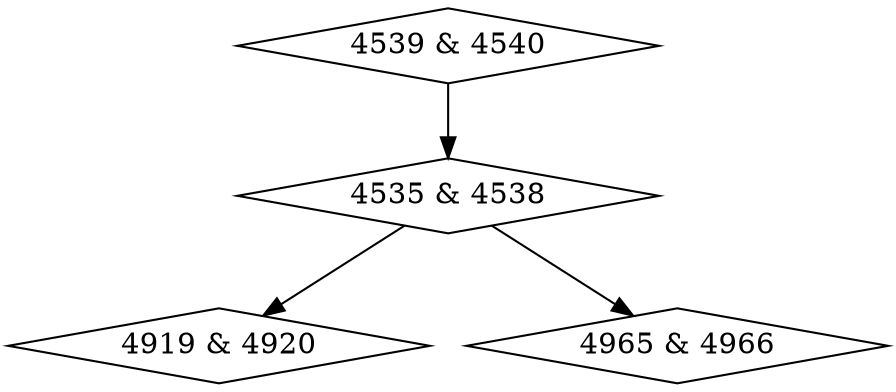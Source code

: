 digraph {
0 [label = "4535 & 4538", shape = diamond];
1 [label = "4539 & 4540", shape = diamond];
2 [label = "4919 & 4920", shape = diamond];
3 [label = "4965 & 4966", shape = diamond];
0->2;
0->3;
1->0;
}
